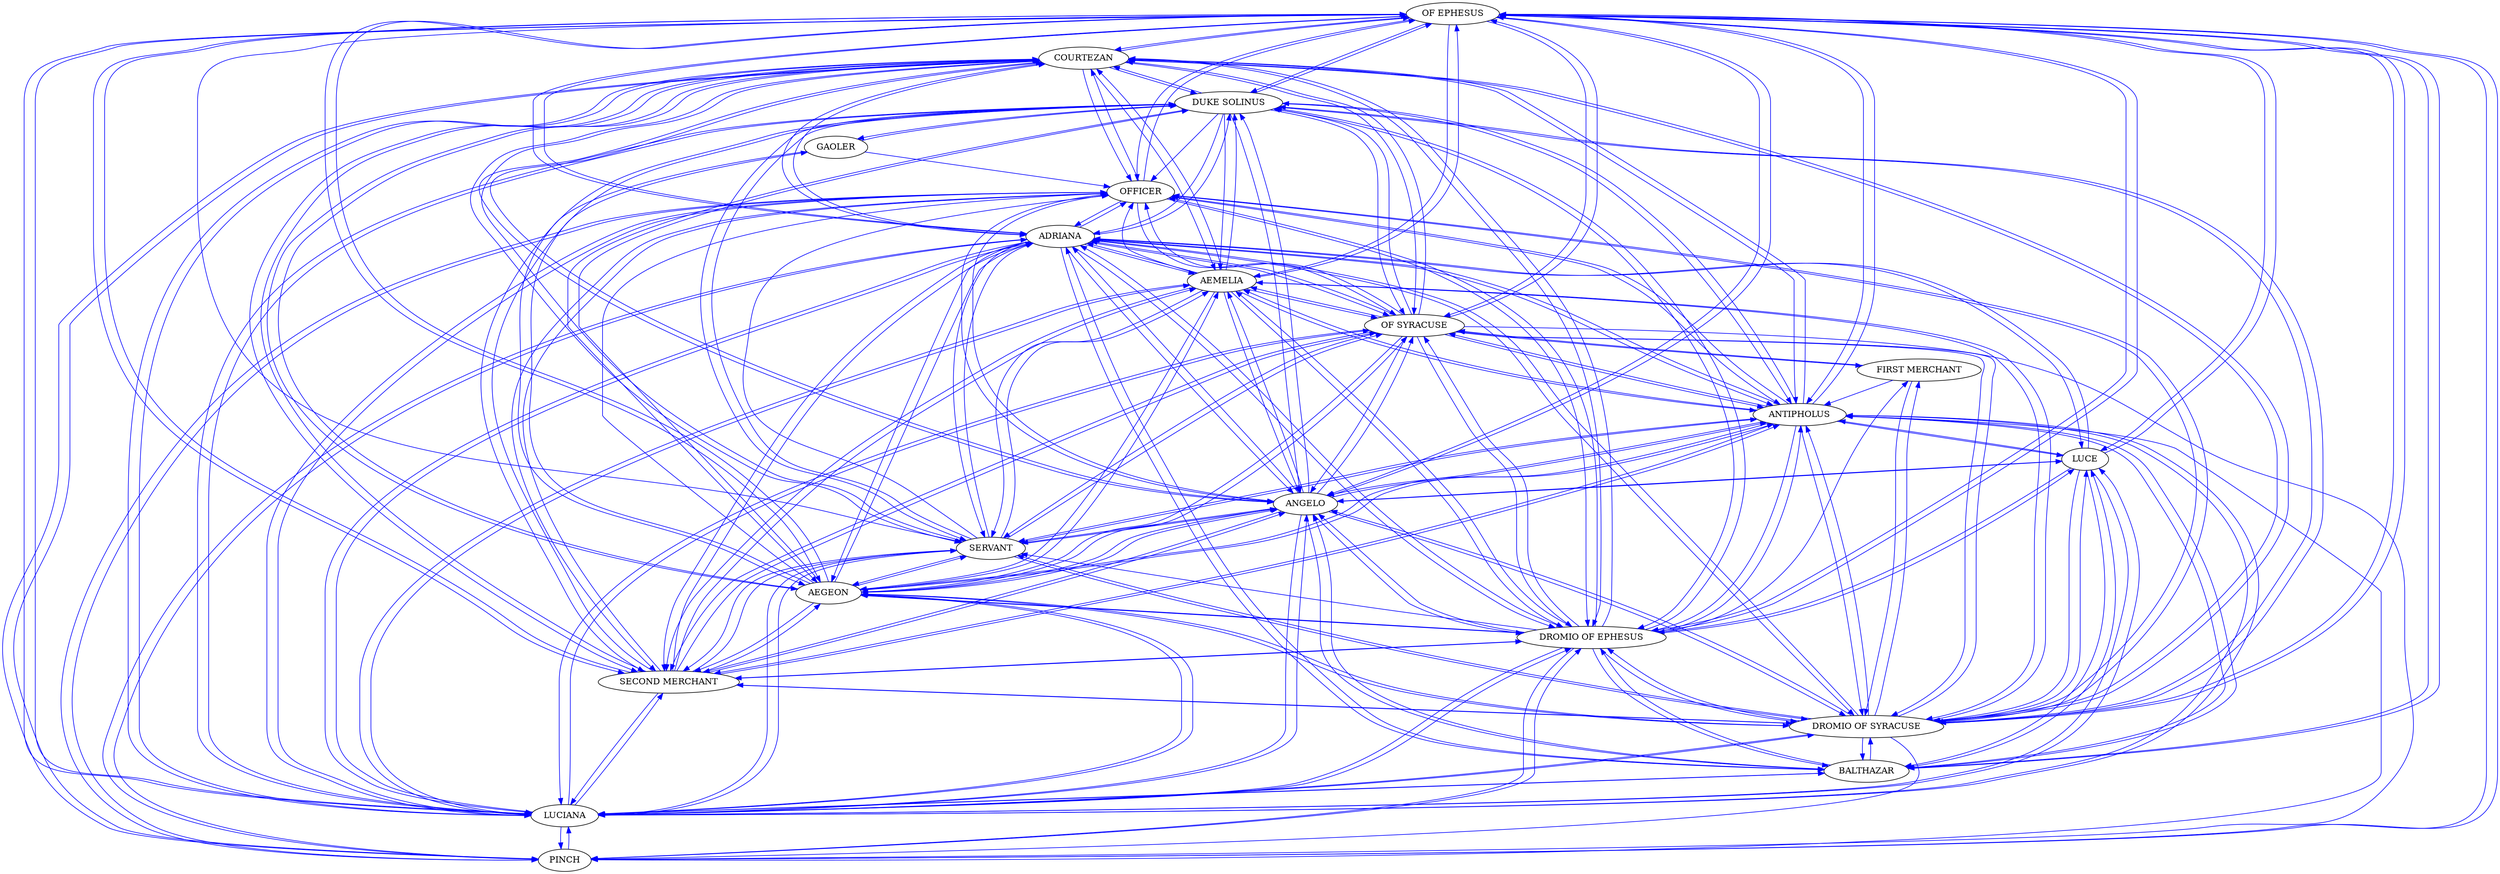strict digraph  {
	"OF EPHESUS" -> COURTEZAN	 [color=blue,
		weight=163];
	"OF EPHESUS" -> PINCH	 [color=blue,
		weight=27];
	"OF EPHESUS" -> ANTIPHOLUS	 [color=blue,
		weight=210];
	"OF EPHESUS" -> OFFICER	 [color=blue,
		weight=163];
	"OF EPHESUS" -> LUCIANA	 [color=blue,
		weight=147];
	"OF EPHESUS" -> BALTHAZAR	 [color=blue,
		weight=47];
	"OF EPHESUS" -> "DROMIO OF SYRACUSE"	 [color=blue,
		weight=133];
	"OF EPHESUS" -> "SECOND MERCHANT"	 [color=blue,
		weight=121];
	"OF EPHESUS" -> "DROMIO OF EPHESUS"	 [color=blue,
		weight=203];
	"OF EPHESUS" -> AEGEON	 [color=blue,
		weight=73];
	"OF EPHESUS" -> ANGELO	 [color=blue,
		weight=168];
	"OF EPHESUS" -> SERVANT	 [color=blue,
		weight=73];
	"OF EPHESUS" -> LUCE	 [color=blue,
		weight=47];
	"OF EPHESUS" -> "OF SYRACUSE"	 [color=blue,
		weight=73];
	"OF EPHESUS" -> ADRIANA	 [color=blue,
		weight=147];
	"OF EPHESUS" -> AEMELIA	 [color=blue,
		weight=73];
	"OF EPHESUS" -> "DUKE SOLINUS"	 [color=blue,
		weight=73];
	COURTEZAN -> "OF EPHESUS"	 [color=blue,
		weight=12];
	COURTEZAN -> PINCH	 [color=blue,
		weight=6];
	COURTEZAN -> ANTIPHOLUS	 [color=blue,
		weight=24];
	COURTEZAN -> OFFICER	 [color=blue,
		weight=12];
	COURTEZAN -> LUCIANA	 [color=blue,
		weight=11];
	COURTEZAN -> "DROMIO OF SYRACUSE"	 [color=blue,
		weight=17];
	COURTEZAN -> "SECOND MERCHANT"	 [color=blue,
		weight=5];
	COURTEZAN -> "DROMIO OF EPHESUS"	 [color=blue,
		weight=11];
	COURTEZAN -> AEGEON	 [color=blue,
		weight=5];
	COURTEZAN -> ANGELO	 [color=blue,
		weight=5];
	COURTEZAN -> SERVANT	 [color=blue,
		weight=5];
	COURTEZAN -> "OF SYRACUSE"	 [color=blue,
		weight=17];
	COURTEZAN -> ADRIANA	 [color=blue,
		weight=39];
	COURTEZAN -> AEMELIA	 [color=blue,
		weight=5];
	COURTEZAN -> "DUKE SOLINUS"	 [color=blue,
		weight=5];
	PINCH -> "OF EPHESUS"	 [color=blue,
		weight=16];
	PINCH -> COURTEZAN	 [color=blue,
		weight=16];
	PINCH -> ANTIPHOLUS	 [color=blue,
		weight=16];
	PINCH -> OFFICER	 [color=blue,
		weight=16];
	PINCH -> LUCIANA	 [color=blue,
		weight=16];
	PINCH -> "DROMIO OF EPHESUS"	 [color=blue,
		weight=16];
	PINCH -> ADRIANA	 [color=blue,
		weight=16];
	ANTIPHOLUS -> "OF EPHESUS"	 [color=blue,
		weight=5];
	ANTIPHOLUS -> COURTEZAN	 [color=blue,
		weight=3];
	ANTIPHOLUS -> OFFICER	 [color=blue,
		weight=3];
	ANTIPHOLUS -> LUCIANA	 [color=blue,
		weight=4];
	ANTIPHOLUS -> BALTHAZAR	 [color=blue,
		weight=2];
	ANTIPHOLUS -> "DROMIO OF SYRACUSE"	 [color=blue,
		weight=4];
	ANTIPHOLUS -> "SECOND MERCHANT"	 [color=blue,
		weight=1];
	ANTIPHOLUS -> "DROMIO OF EPHESUS"	 [color=blue,
		weight=5];
	ANTIPHOLUS -> AEGEON	 [color=blue,
		weight=1];
	ANTIPHOLUS -> ANGELO	 [color=blue,
		weight=3];
	ANTIPHOLUS -> SERVANT	 [color=blue,
		weight=1];
	ANTIPHOLUS -> LUCE	 [color=blue,
		weight=2];
	ANTIPHOLUS -> "OF SYRACUSE"	 [color=blue,
		weight=2];
	ANTIPHOLUS -> ADRIANA	 [color=blue,
		weight=3];
	ANTIPHOLUS -> AEMELIA	 [color=blue,
		weight=1];
	ANTIPHOLUS -> "DUKE SOLINUS"	 [color=blue,
		weight=1];
	OFFICER -> "OF EPHESUS"	 [color=blue,
		weight=16];
	OFFICER -> COURTEZAN	 [color=blue,
		weight=16];
	OFFICER -> PINCH	 [color=blue,
		weight=9];
	OFFICER -> ANTIPHOLUS	 [color=blue,
		weight=15];
	OFFICER -> LUCIANA	 [color=blue,
		weight=9];
	OFFICER -> "DROMIO OF SYRACUSE"	 [color=blue,
		weight=2];
	OFFICER -> "SECOND MERCHANT"	 [color=blue,
		weight=5];
	OFFICER -> "DROMIO OF EPHESUS"	 [color=blue,
		weight=16];
	OFFICER -> ANGELO	 [color=blue,
		weight=5];
	OFFICER -> "OF SYRACUSE"	 [color=blue,
		weight=2];
	OFFICER -> ADRIANA	 [color=blue,
		weight=9];
	LUCIANA -> "OF EPHESUS"	 [color=blue,
		weight=9];
	LUCIANA -> COURTEZAN	 [color=blue,
		weight=13];
	LUCIANA -> PINCH	 [color=blue,
		weight=6];
	LUCIANA -> ANTIPHOLUS	 [color=blue,
		weight=68];
	LUCIANA -> OFFICER	 [color=blue,
		weight=8];
	LUCIANA -> BALTHAZAR	 [color=blue,
		weight=1];
	LUCIANA -> "DROMIO OF SYRACUSE"	 [color=blue,
		weight=20];
	LUCIANA -> "SECOND MERCHANT"	 [color=blue,
		weight=7];
	LUCIANA -> "DROMIO OF EPHESUS"	 [color=blue,
		weight=11];
	LUCIANA -> AEGEON	 [color=blue,
		weight=2];
	LUCIANA -> ANGELO	 [color=blue,
		weight=8];
	LUCIANA -> SERVANT	 [color=blue,
		weight=2];
	LUCIANA -> LUCE	 [color=blue,
		weight=1];
	LUCIANA -> "OF SYRACUSE"	 [color=blue,
		weight=62];
	LUCIANA -> ADRIANA	 [color=blue,
		weight=62];
	LUCIANA -> AEMELIA	 [color=blue,
		weight=7];
	LUCIANA -> "DUKE SOLINUS"	 [color=blue,
		weight=2];
	BALTHAZAR -> "OF EPHESUS"	 [color=blue,
		weight=31];
	BALTHAZAR -> ANTIPHOLUS	 [color=blue,
		weight=31];
	BALTHAZAR -> LUCIANA	 [color=blue,
		weight=31];
	BALTHAZAR -> "DROMIO OF SYRACUSE"	 [color=blue,
		weight=31];
	BALTHAZAR -> "DROMIO OF EPHESUS"	 [color=blue,
		weight=31];
	BALTHAZAR -> ANGELO	 [color=blue,
		weight=31];
	BALTHAZAR -> LUCE	 [color=blue,
		weight=31];
	BALTHAZAR -> ADRIANA	 [color=blue,
		weight=31];
	"DROMIO OF SYRACUSE" -> "OF EPHESUS"	 [color=blue,
		weight=58];
	"DROMIO OF SYRACUSE" -> COURTEZAN	 [color=blue,
		weight=63];
	"DROMIO OF SYRACUSE" -> PINCH	 [color=blue,
		weight=9];
	"DROMIO OF SYRACUSE" -> ANTIPHOLUS	 [color=blue,
		weight=266];
	"DROMIO OF SYRACUSE" -> OFFICER	 [color=blue,
		weight=34];
	"DROMIO OF SYRACUSE" -> LUCIANA	 [color=blue,
		weight=229];
	"DROMIO OF SYRACUSE" -> BALTHAZAR	 [color=blue,
		weight=29];
	"DROMIO OF SYRACUSE" -> "SECOND MERCHANT"	 [color=blue,
		weight=27];
	"DROMIO OF SYRACUSE" -> "DROMIO OF EPHESUS"	 [color=blue,
		weight=68];
	"DROMIO OF SYRACUSE" -> AEGEON	 [color=blue,
		weight=11];
	"DROMIO OF SYRACUSE" -> "FIRST MERCHANT"	 [color=blue,
		weight=3];
	"DROMIO OF SYRACUSE" -> ANGELO	 [color=blue,
		weight=56];
	"DROMIO OF SYRACUSE" -> SERVANT	 [color=blue,
		weight=11];
	"DROMIO OF SYRACUSE" -> LUCE	 [color=blue,
		weight=29];
	"DROMIO OF SYRACUSE" -> "OF SYRACUSE"	 [color=blue,
		weight=232];
	"DROMIO OF SYRACUSE" -> ADRIANA	 [color=blue,
		weight=149];
	"DROMIO OF SYRACUSE" -> AEMELIA	 [color=blue,
		weight=13];
	"DROMIO OF SYRACUSE" -> "DUKE SOLINUS"	 [color=blue,
		weight=11];
	"SECOND MERCHANT" -> "OF EPHESUS"	 [color=blue,
		weight=13];
	"SECOND MERCHANT" -> COURTEZAN	 [color=blue,
		weight=23];
	"SECOND MERCHANT" -> ANTIPHOLUS	 [color=blue,
		weight=30];
	"SECOND MERCHANT" -> OFFICER	 [color=blue,
		weight=19];
	"SECOND MERCHANT" -> LUCIANA	 [color=blue,
		weight=17];
	"SECOND MERCHANT" -> "DROMIO OF SYRACUSE"	 [color=blue,
		weight=24];
	"SECOND MERCHANT" -> "DROMIO OF EPHESUS"	 [color=blue,
		weight=13];
	"SECOND MERCHANT" -> AEGEON	 [color=blue,
		weight=7];
	"SECOND MERCHANT" -> ANGELO	 [color=blue,
		weight=38];
	"SECOND MERCHANT" -> SERVANT	 [color=blue,
		weight=7];
	"SECOND MERCHANT" -> "OF SYRACUSE"	 [color=blue,
		weight=24];
	"SECOND MERCHANT" -> ADRIANA	 [color=blue,
		weight=17];
	"SECOND MERCHANT" -> AEMELIA	 [color=blue,
		weight=26];
	"SECOND MERCHANT" -> "DUKE SOLINUS"	 [color=blue,
		weight=7];
	"DROMIO OF EPHESUS" -> "OF EPHESUS"	 [color=blue,
		weight=107];
	"DROMIO OF EPHESUS" -> COURTEZAN	 [color=blue,
		weight=75];
	"DROMIO OF EPHESUS" -> PINCH	 [color=blue,
		weight=25];
	"DROMIO OF EPHESUS" -> ANTIPHOLUS	 [color=blue,
		weight=148];
	"DROMIO OF EPHESUS" -> OFFICER	 [color=blue,
		weight=75];
	"DROMIO OF EPHESUS" -> LUCIANA	 [color=blue,
		weight=119];
	"DROMIO OF EPHESUS" -> BALTHAZAR	 [color=blue,
		weight=39];
	"DROMIO OF EPHESUS" -> "DROMIO OF SYRACUSE"	 [color=blue,
		weight=103];
	"DROMIO OF EPHESUS" -> "SECOND MERCHANT"	 [color=blue,
		weight=25];
	"DROMIO OF EPHESUS" -> AEGEON	 [color=blue,
		weight=23];
	"DROMIO OF EPHESUS" -> "FIRST MERCHANT"	 [color=blue,
		weight=41];
	"DROMIO OF EPHESUS" -> ANGELO	 [color=blue,
		weight=64];
	"DROMIO OF EPHESUS" -> SERVANT	 [color=blue,
		weight=23];
	"DROMIO OF EPHESUS" -> LUCE	 [color=blue,
		weight=39];
	"DROMIO OF EPHESUS" -> "OF SYRACUSE"	 [color=blue,
		weight=57];
	"DROMIO OF EPHESUS" -> ADRIANA	 [color=blue,
		weight=119];
	"DROMIO OF EPHESUS" -> AEMELIA	 [color=blue,
		weight=23];
	"DROMIO OF EPHESUS" -> "DUKE SOLINUS"	 [color=blue,
		weight=23];
	AEGEON -> "OF EPHESUS"	 [color=blue,
		weight=37];
	AEGEON -> COURTEZAN	 [color=blue,
		weight=37];
	AEGEON -> ANTIPHOLUS	 [color=blue,
		weight=37];
	AEGEON -> OFFICER	 [color=blue,
		weight=147];
	AEGEON -> LUCIANA	 [color=blue,
		weight=37];
	AEGEON -> "DROMIO OF SYRACUSE"	 [color=blue,
		weight=37];
	AEGEON -> "SECOND MERCHANT"	 [color=blue,
		weight=37];
	AEGEON -> "DROMIO OF EPHESUS"	 [color=blue,
		weight=37];
	AEGEON -> ANGELO	 [color=blue,
		weight=37];
	AEGEON -> GAOLER	 [color=blue,
		weight=110];
	AEGEON -> SERVANT	 [color=blue,
		weight=37];
	AEGEON -> "OF SYRACUSE"	 [color=blue,
		weight=37];
	AEGEON -> ADRIANA	 [color=blue,
		weight=37];
	AEGEON -> AEMELIA	 [color=blue,
		weight=37];
	AEGEON -> "DUKE SOLINUS"	 [color=blue,
		weight=147];
	"FIRST MERCHANT" -> ANTIPHOLUS	 [color=blue,
		weight=18];
	"FIRST MERCHANT" -> "DROMIO OF SYRACUSE"	 [color=blue,
		weight=18];
	"FIRST MERCHANT" -> "OF SYRACUSE"	 [color=blue,
		weight=18];
	ANGELO -> "OF EPHESUS"	 [color=blue,
		weight=50];
	ANGELO -> COURTEZAN	 [color=blue,
		weight=49];
	ANGELO -> ANTIPHOLUS	 [color=blue,
		weight=82];
	ANGELO -> OFFICER	 [color=blue,
		weight=53];
	ANGELO -> LUCIANA	 [color=blue,
		weight=32];
	ANGELO -> BALTHAZAR	 [color=blue,
		weight=4];
	ANGELO -> "DROMIO OF SYRACUSE"	 [color=blue,
		weight=46];
	ANGELO -> "SECOND MERCHANT"	 [color=blue,
		weight=77];
	ANGELO -> "DROMIO OF EPHESUS"	 [color=blue,
		weight=50];
	ANGELO -> AEGEON	 [color=blue,
		weight=10];
	ANGELO -> SERVANT	 [color=blue,
		weight=10];
	ANGELO -> LUCE	 [color=blue,
		weight=4];
	ANGELO -> "OF SYRACUSE"	 [color=blue,
		weight=42];
	ANGELO -> ADRIANA	 [color=blue,
		weight=17];
	ANGELO -> AEMELIA	 [color=blue,
		weight=34];
	ANGELO -> "DUKE SOLINUS"	 [color=blue,
		weight=10];
	GAOLER -> OFFICER	 [color=blue,
		weight=1];
	GAOLER -> AEGEON	 [color=blue,
		weight=1];
	GAOLER -> "DUKE SOLINUS"	 [color=blue,
		weight=1];
	SERVANT -> COURTEZAN	 [color=blue,
		weight=15];
	SERVANT -> ANTIPHOLUS	 [color=blue,
		weight=15];
	SERVANT -> OFFICER	 [color=blue,
		weight=15];
	SERVANT -> LUCIANA	 [color=blue,
		weight=15];
	SERVANT -> "DROMIO OF SYRACUSE"	 [color=blue,
		weight=15];
	SERVANT -> "SECOND MERCHANT"	 [color=blue,
		weight=15];
	SERVANT -> AEGEON	 [color=blue,
		weight=15];
	SERVANT -> ANGELO	 [color=blue,
		weight=15];
	SERVANT -> "OF SYRACUSE"	 [color=blue,
		weight=15];
	SERVANT -> ADRIANA	 [color=blue,
		weight=15];
	SERVANT -> AEMELIA	 [color=blue,
		weight=15];
	SERVANT -> "DUKE SOLINUS"	 [color=blue,
		weight=15];
	LUCE -> "OF EPHESUS"	 [color=blue,
		weight=11];
	LUCE -> ANTIPHOLUS	 [color=blue,
		weight=11];
	LUCE -> LUCIANA	 [color=blue,
		weight=11];
	LUCE -> BALTHAZAR	 [color=blue,
		weight=11];
	LUCE -> "DROMIO OF SYRACUSE"	 [color=blue,
		weight=11];
	LUCE -> "DROMIO OF EPHESUS"	 [color=blue,
		weight=11];
	LUCE -> ANGELO	 [color=blue,
		weight=11];
	LUCE -> ADRIANA	 [color=blue,
		weight=11];
	"OF SYRACUSE" -> "OF EPHESUS"	 [color=blue,
		weight=25];
	"OF SYRACUSE" -> COURTEZAN	 [color=blue,
		weight=32];
	"OF SYRACUSE" -> PINCH	 [color=blue,
		weight=5];
	"OF SYRACUSE" -> ANTIPHOLUS	 [color=blue,
		weight=266];
	"OF SYRACUSE" -> OFFICER	 [color=blue,
		weight=25];
	"OF SYRACUSE" -> LUCIANA	 [color=blue,
		weight=187];
	"OF SYRACUSE" -> "DROMIO OF SYRACUSE"	 [color=blue,
		weight=217];
	"OF SYRACUSE" -> "SECOND MERCHANT"	 [color=blue,
		weight=25];
	"OF SYRACUSE" -> "DROMIO OF EPHESUS"	 [color=blue,
		weight=56];
	"OF SYRACUSE" -> AEGEON	 [color=blue,
		weight=20];
	"OF SYRACUSE" -> "FIRST MERCHANT"	 [color=blue,
		weight=54];
	"OF SYRACUSE" -> ANGELO	 [color=blue,
		weight=37];
	"OF SYRACUSE" -> SERVANT	 [color=blue,
		weight=20];
	"OF SYRACUSE" -> ADRIANA	 [color=blue,
		weight=75];
	"OF SYRACUSE" -> AEMELIA	 [color=blue,
		weight=25];
	"OF SYRACUSE" -> "DUKE SOLINUS"	 [color=blue,
		weight=20];
	ADRIANA -> "OF EPHESUS"	 [color=blue,
		weight=51];
	ADRIANA -> COURTEZAN	 [color=blue,
		weight=115];
	ADRIANA -> PINCH	 [color=blue,
		weight=37];
	ADRIANA -> ANTIPHOLUS	 [color=blue,
		weight=186];
	ADRIANA -> OFFICER	 [color=blue,
		weight=80];
	ADRIANA -> LUCIANA	 [color=blue,
		weight=265];
	ADRIANA -> BALTHAZAR	 [color=blue,
		weight=3];
	ADRIANA -> "DROMIO OF SYRACUSE"	 [color=blue,
		weight=164];
	ADRIANA -> "SECOND MERCHANT"	 [color=blue,
		weight=78];
	ADRIANA -> "DROMIO OF EPHESUS"	 [color=blue,
		weight=59];
	ADRIANA -> AEGEON	 [color=blue,
		weight=43];
	ADRIANA -> ANGELO	 [color=blue,
		weight=81];
	ADRIANA -> SERVANT	 [color=blue,
		weight=17];
	ADRIANA -> LUCE	 [color=blue,
		weight=3];
	ADRIANA -> "OF SYRACUSE"	 [color=blue,
		weight=148];
	ADRIANA -> AEMELIA	 [color=blue,
		weight=78];
	ADRIANA -> "DUKE SOLINUS"	 [color=blue,
		weight=43];
	AEMELIA -> "OF EPHESUS"	 [color=blue,
		weight=29];
	AEMELIA -> COURTEZAN	 [color=blue,
		weight=73];
	AEMELIA -> ANTIPHOLUS	 [color=blue,
		weight=73];
	AEMELIA -> OFFICER	 [color=blue,
		weight=29];
	AEMELIA -> LUCIANA	 [color=blue,
		weight=73];
	AEMELIA -> "DROMIO OF SYRACUSE"	 [color=blue,
		weight=73];
	AEMELIA -> "SECOND MERCHANT"	 [color=blue,
		weight=73];
	AEMELIA -> "DROMIO OF EPHESUS"	 [color=blue,
		weight=29];
	AEMELIA -> AEGEON	 [color=blue,
		weight=29];
	AEMELIA -> ANGELO	 [color=blue,
		weight=73];
	AEMELIA -> SERVANT	 [color=blue,
		weight=29];
	AEMELIA -> "OF SYRACUSE"	 [color=blue,
		weight=73];
	AEMELIA -> ADRIANA	 [color=blue,
		weight=73];
	AEMELIA -> "DUKE SOLINUS"	 [color=blue,
		weight=29];
	"DUKE SOLINUS" -> "OF EPHESUS"	 [color=blue,
		weight=33];
	"DUKE SOLINUS" -> COURTEZAN	 [color=blue,
		weight=46];
	"DUKE SOLINUS" -> ANTIPHOLUS	 [color=blue,
		weight=46];
	"DUKE SOLINUS" -> OFFICER	 [color=blue,
		weight=93];
	"DUKE SOLINUS" -> LUCIANA	 [color=blue,
		weight=46];
	"DUKE SOLINUS" -> "DROMIO OF SYRACUSE"	 [color=blue,
		weight=46];
	"DUKE SOLINUS" -> "SECOND MERCHANT"	 [color=blue,
		weight=46];
	"DUKE SOLINUS" -> "DROMIO OF EPHESUS"	 [color=blue,
		weight=33];
	"DUKE SOLINUS" -> AEGEON	 [color=blue,
		weight=93];
	"DUKE SOLINUS" -> ANGELO	 [color=blue,
		weight=46];
	"DUKE SOLINUS" -> GAOLER	 [color=blue,
		weight=47];
	"DUKE SOLINUS" -> SERVANT	 [color=blue,
		weight=34];
	"DUKE SOLINUS" -> "OF SYRACUSE"	 [color=blue,
		weight=46];
	"DUKE SOLINUS" -> ADRIANA	 [color=blue,
		weight=46];
	"DUKE SOLINUS" -> AEMELIA	 [color=blue,
		weight=46];
}
